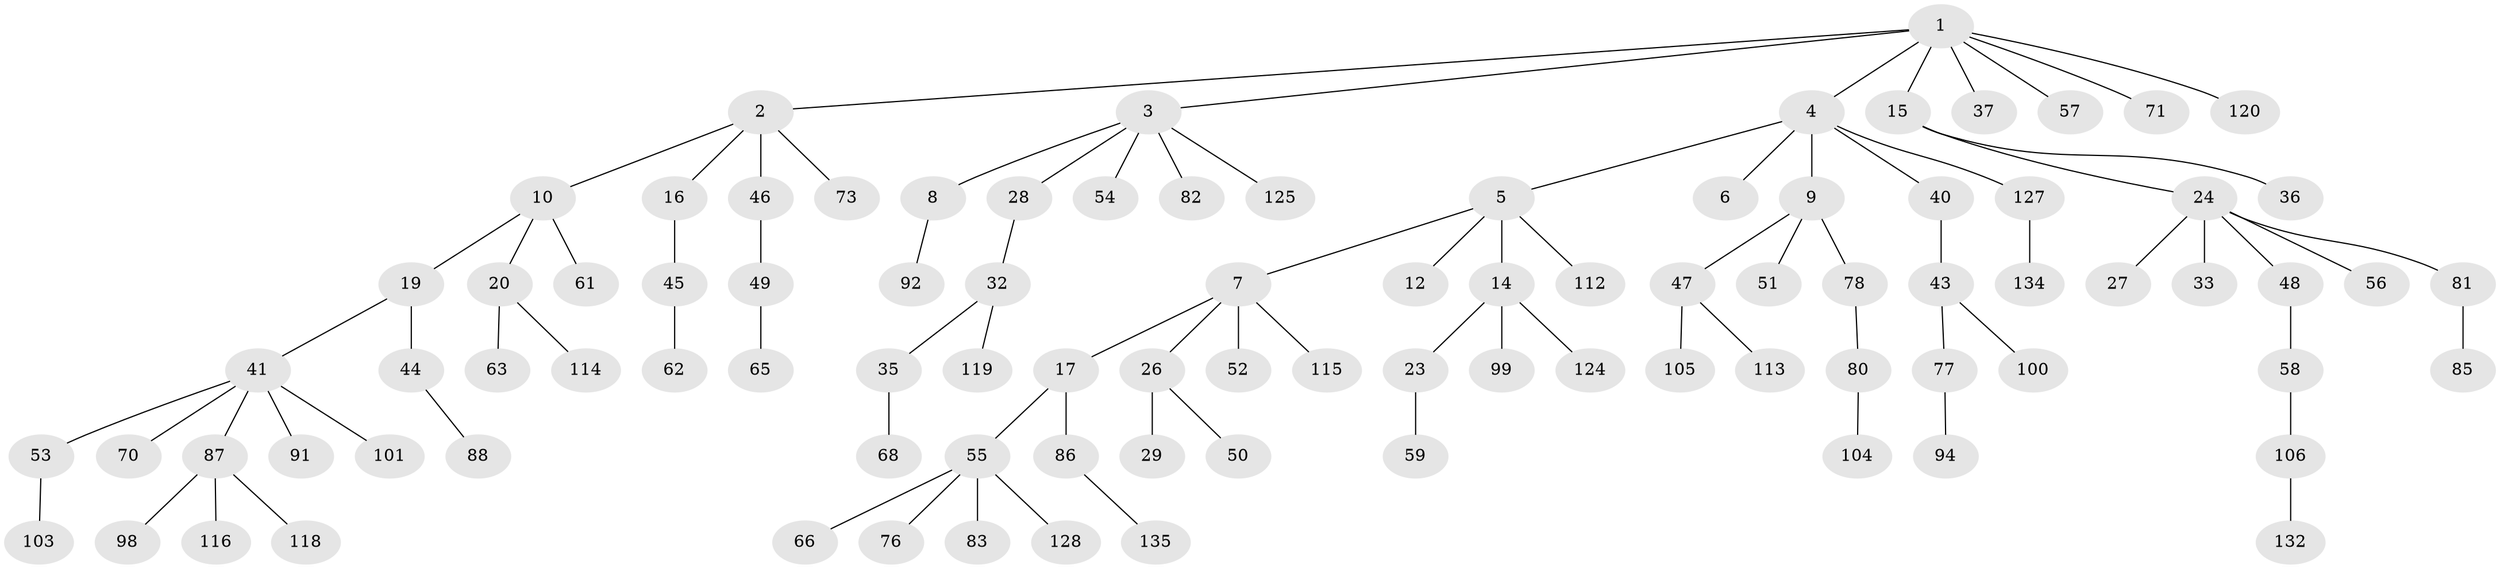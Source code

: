 // original degree distribution, {6: 0.03571428571428571, 5: 0.03571428571428571, 2: 0.2642857142857143, 3: 0.11428571428571428, 1: 0.4928571428571429, 4: 0.05714285714285714}
// Generated by graph-tools (version 1.1) at 2025/42/03/06/25 10:42:06]
// undirected, 93 vertices, 92 edges
graph export_dot {
graph [start="1"]
  node [color=gray90,style=filled];
  1 [super="+18"];
  2 [super="+108"];
  3 [super="+30"];
  4 [super="+25"];
  5 [super="+122"];
  6 [super="+13"];
  7 [super="+34"];
  8 [super="+42"];
  9 [super="+11"];
  10 [super="+110"];
  12;
  14 [super="+21"];
  15 [super="+138"];
  16;
  17 [super="+22"];
  19 [super="+38"];
  20 [super="+107"];
  23;
  24 [super="+31"];
  26 [super="+93"];
  27;
  28;
  29;
  32 [super="+109"];
  33 [super="+39"];
  35 [super="+136"];
  36 [super="+72"];
  37;
  40 [super="+129"];
  41 [super="+74"];
  43 [super="+75"];
  44 [super="+90"];
  45 [super="+130"];
  46;
  47 [super="+89"];
  48 [super="+60"];
  49 [super="+96"];
  50 [super="+111"];
  51;
  52;
  53 [super="+79"];
  54 [super="+69"];
  55 [super="+64"];
  56;
  57;
  58 [super="+131"];
  59;
  61 [super="+67"];
  62;
  63;
  65;
  66;
  68;
  70;
  71;
  73;
  76;
  77 [super="+123"];
  78;
  80 [super="+84"];
  81;
  82;
  83 [super="+95"];
  85 [super="+97"];
  86 [super="+121"];
  87 [super="+117"];
  88;
  91;
  92;
  94 [super="+102"];
  98;
  99;
  100;
  101;
  103;
  104 [super="+139"];
  105 [super="+126"];
  106;
  112;
  113;
  114;
  115 [super="+137"];
  116;
  118;
  119;
  120;
  124;
  125 [super="+140"];
  127;
  128;
  132 [super="+133"];
  134;
  135;
  1 -- 2;
  1 -- 3;
  1 -- 4;
  1 -- 15;
  1 -- 71;
  1 -- 120;
  1 -- 37;
  1 -- 57;
  2 -- 10;
  2 -- 16;
  2 -- 46;
  2 -- 73;
  3 -- 8;
  3 -- 28;
  3 -- 54;
  3 -- 82;
  3 -- 125;
  4 -- 5;
  4 -- 6;
  4 -- 9;
  4 -- 127;
  4 -- 40;
  5 -- 7;
  5 -- 12;
  5 -- 14;
  5 -- 112;
  7 -- 17;
  7 -- 26;
  7 -- 52;
  7 -- 115;
  8 -- 92;
  9 -- 51;
  9 -- 78;
  9 -- 47;
  10 -- 19;
  10 -- 20;
  10 -- 61;
  14 -- 99;
  14 -- 124;
  14 -- 23;
  15 -- 24;
  15 -- 36;
  16 -- 45;
  17 -- 55;
  17 -- 86;
  19 -- 41;
  19 -- 44;
  20 -- 63;
  20 -- 114;
  23 -- 59;
  24 -- 27;
  24 -- 33;
  24 -- 56;
  24 -- 81;
  24 -- 48;
  26 -- 29;
  26 -- 50;
  28 -- 32;
  32 -- 35;
  32 -- 119;
  35 -- 68;
  40 -- 43;
  41 -- 53;
  41 -- 70;
  41 -- 101;
  41 -- 91;
  41 -- 87;
  43 -- 77;
  43 -- 100;
  44 -- 88;
  45 -- 62;
  46 -- 49;
  47 -- 113;
  47 -- 105;
  48 -- 58;
  49 -- 65;
  53 -- 103;
  55 -- 76;
  55 -- 128;
  55 -- 66;
  55 -- 83;
  58 -- 106;
  77 -- 94;
  78 -- 80;
  80 -- 104;
  81 -- 85;
  86 -- 135;
  87 -- 98;
  87 -- 116;
  87 -- 118;
  106 -- 132;
  127 -- 134;
}
